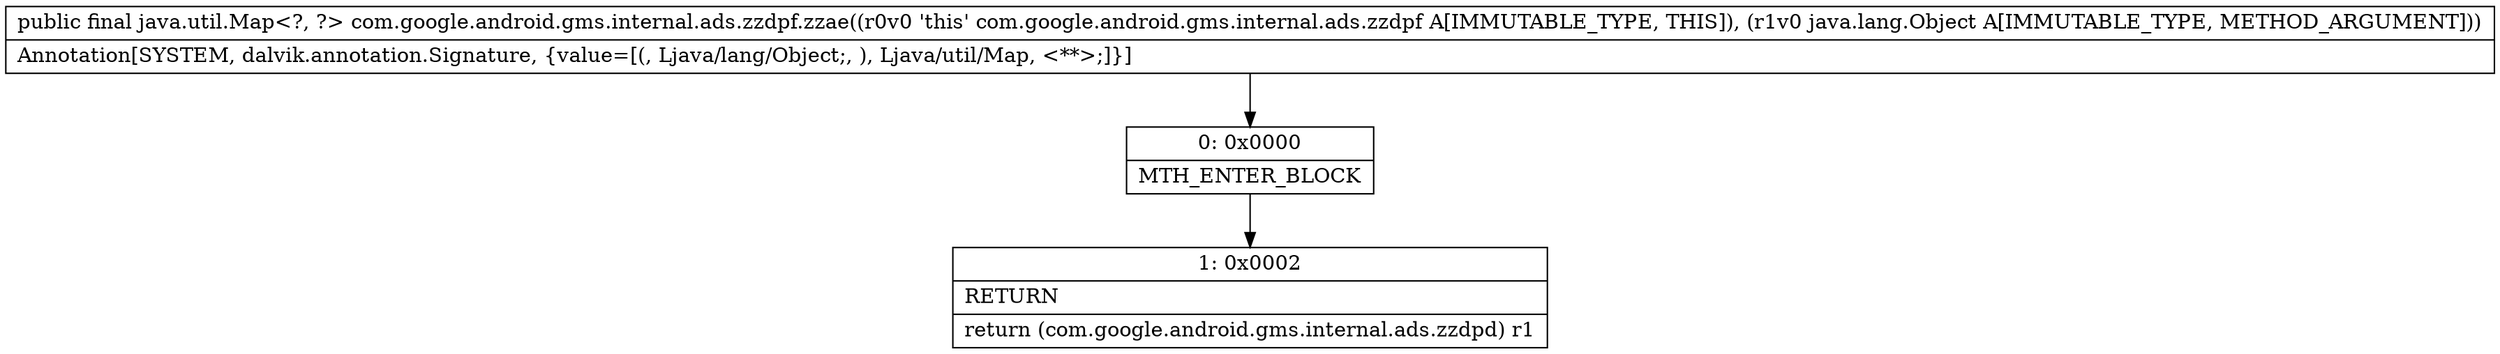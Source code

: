 digraph "CFG forcom.google.android.gms.internal.ads.zzdpf.zzae(Ljava\/lang\/Object;)Ljava\/util\/Map;" {
Node_0 [shape=record,label="{0\:\ 0x0000|MTH_ENTER_BLOCK\l}"];
Node_1 [shape=record,label="{1\:\ 0x0002|RETURN\l|return (com.google.android.gms.internal.ads.zzdpd) r1\l}"];
MethodNode[shape=record,label="{public final java.util.Map\<?, ?\> com.google.android.gms.internal.ads.zzdpf.zzae((r0v0 'this' com.google.android.gms.internal.ads.zzdpf A[IMMUTABLE_TYPE, THIS]), (r1v0 java.lang.Object A[IMMUTABLE_TYPE, METHOD_ARGUMENT]))  | Annotation[SYSTEM, dalvik.annotation.Signature, \{value=[(, Ljava\/lang\/Object;, ), Ljava\/util\/Map, \<**\>;]\}]\l}"];
MethodNode -> Node_0;
Node_0 -> Node_1;
}

